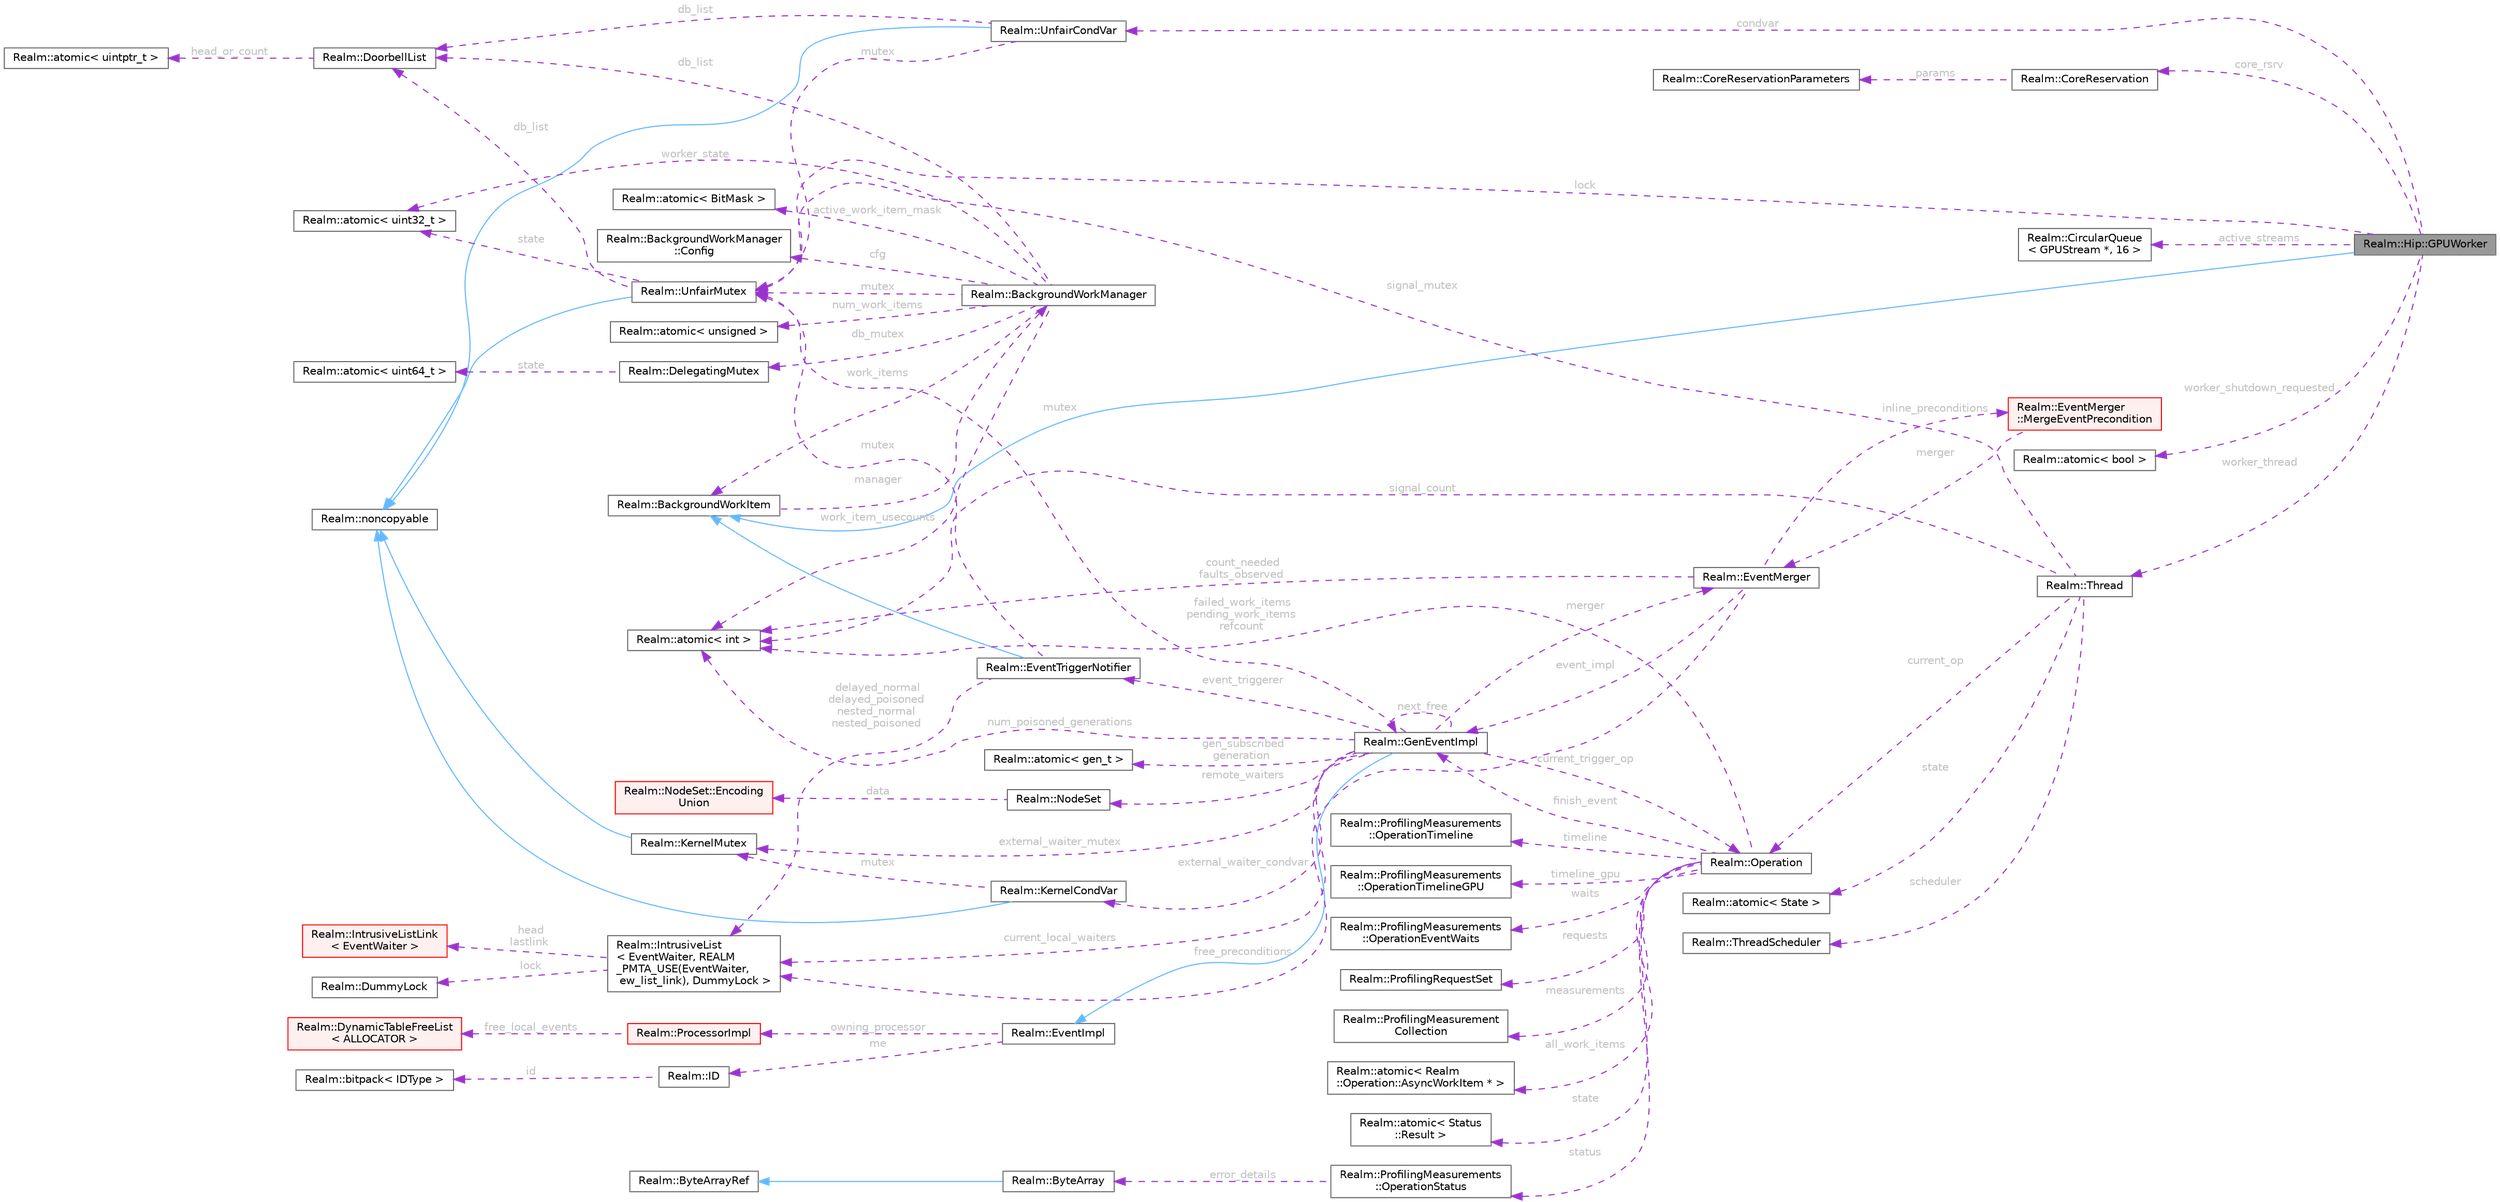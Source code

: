digraph "Realm::Hip::GPUWorker"
{
 // LATEX_PDF_SIZE
  bgcolor="transparent";
  edge [fontname=Helvetica,fontsize=10,labelfontname=Helvetica,labelfontsize=10];
  node [fontname=Helvetica,fontsize=10,shape=box,height=0.2,width=0.4];
  rankdir="LR";
  Node1 [id="Node000001",label="Realm::Hip::GPUWorker",height=0.2,width=0.4,color="gray40", fillcolor="grey60", style="filled", fontcolor="black",tooltip=" "];
  Node2 -> Node1 [id="edge1_Node000001_Node000002",dir="back",color="steelblue1",style="solid",tooltip=" "];
  Node2 [id="Node000002",label="Realm::BackgroundWorkItem",height=0.2,width=0.4,color="gray40", fillcolor="white", style="filled",URL="$classRealm_1_1BackgroundWorkItem.html",tooltip=" "];
  Node3 -> Node2 [id="edge2_Node000002_Node000003",dir="back",color="darkorchid3",style="dashed",tooltip=" ",label=" manager",fontcolor="grey" ];
  Node3 [id="Node000003",label="Realm::BackgroundWorkManager",height=0.2,width=0.4,color="gray40", fillcolor="white", style="filled",URL="$classRealm_1_1BackgroundWorkManager.html",tooltip=" "];
  Node4 -> Node3 [id="edge3_Node000003_Node000004",dir="back",color="darkorchid3",style="dashed",tooltip=" ",label=" cfg",fontcolor="grey" ];
  Node4 [id="Node000004",label="Realm::BackgroundWorkManager\l::Config",height=0.2,width=0.4,color="gray40", fillcolor="white", style="filled",URL="$structRealm_1_1BackgroundWorkManager_1_1Config.html",tooltip=" "];
  Node5 -> Node3 [id="edge4_Node000003_Node000005",dir="back",color="darkorchid3",style="dashed",tooltip=" ",label=" mutex",fontcolor="grey" ];
  Node5 [id="Node000005",label="Realm::UnfairMutex",height=0.2,width=0.4,color="gray40", fillcolor="white", style="filled",URL="$classRealm_1_1UnfairMutex.html",tooltip=" "];
  Node6 -> Node5 [id="edge5_Node000005_Node000006",dir="back",color="steelblue1",style="solid",tooltip=" "];
  Node6 [id="Node000006",label="Realm::noncopyable",height=0.2,width=0.4,color="gray40", fillcolor="white", style="filled",URL="$classRealm_1_1noncopyable.html",tooltip=" "];
  Node7 -> Node5 [id="edge6_Node000005_Node000007",dir="back",color="darkorchid3",style="dashed",tooltip=" ",label=" state",fontcolor="grey" ];
  Node7 [id="Node000007",label="Realm::atomic\< uint32_t \>",height=0.2,width=0.4,color="gray40", fillcolor="white", style="filled",URL="$classRealm_1_1atomic.html",tooltip=" "];
  Node8 -> Node5 [id="edge7_Node000005_Node000008",dir="back",color="darkorchid3",style="dashed",tooltip=" ",label=" db_list",fontcolor="grey" ];
  Node8 [id="Node000008",label="Realm::DoorbellList",height=0.2,width=0.4,color="gray40", fillcolor="white", style="filled",URL="$classRealm_1_1DoorbellList.html",tooltip=" "];
  Node9 -> Node8 [id="edge8_Node000008_Node000009",dir="back",color="darkorchid3",style="dashed",tooltip=" ",label=" head_or_count",fontcolor="grey" ];
  Node9 [id="Node000009",label="Realm::atomic\< uintptr_t \>",height=0.2,width=0.4,color="gray40", fillcolor="white", style="filled",URL="$classRealm_1_1atomic.html",tooltip=" "];
  Node10 -> Node3 [id="edge9_Node000003_Node000010",dir="back",color="darkorchid3",style="dashed",tooltip=" ",label=" num_work_items",fontcolor="grey" ];
  Node10 [id="Node000010",label="Realm::atomic\< unsigned \>",height=0.2,width=0.4,color="gray40", fillcolor="white", style="filled",URL="$classRealm_1_1atomic.html",tooltip=" "];
  Node11 -> Node3 [id="edge10_Node000003_Node000011",dir="back",color="darkorchid3",style="dashed",tooltip=" ",label=" active_work_item_mask",fontcolor="grey" ];
  Node11 [id="Node000011",label="Realm::atomic\< BitMask \>",height=0.2,width=0.4,color="gray40", fillcolor="white", style="filled",URL="$classRealm_1_1atomic.html",tooltip=" "];
  Node12 -> Node3 [id="edge11_Node000003_Node000012",dir="back",color="darkorchid3",style="dashed",tooltip=" ",label=" work_item_usecounts",fontcolor="grey" ];
  Node12 [id="Node000012",label="Realm::atomic\< int \>",height=0.2,width=0.4,color="gray40", fillcolor="white", style="filled",URL="$classRealm_1_1atomic.html",tooltip=" "];
  Node2 -> Node3 [id="edge12_Node000003_Node000002",dir="back",color="darkorchid3",style="dashed",tooltip=" ",label=" work_items",fontcolor="grey" ];
  Node7 -> Node3 [id="edge13_Node000003_Node000007",dir="back",color="darkorchid3",style="dashed",tooltip=" ",label=" worker_state",fontcolor="grey" ];
  Node13 -> Node3 [id="edge14_Node000003_Node000013",dir="back",color="darkorchid3",style="dashed",tooltip=" ",label=" db_mutex",fontcolor="grey" ];
  Node13 [id="Node000013",label="Realm::DelegatingMutex",height=0.2,width=0.4,color="gray40", fillcolor="white", style="filled",URL="$classRealm_1_1DelegatingMutex.html",tooltip=" "];
  Node14 -> Node13 [id="edge15_Node000013_Node000014",dir="back",color="darkorchid3",style="dashed",tooltip=" ",label=" state",fontcolor="grey" ];
  Node14 [id="Node000014",label="Realm::atomic\< uint64_t \>",height=0.2,width=0.4,color="gray40", fillcolor="white", style="filled",URL="$classRealm_1_1atomic.html",tooltip=" "];
  Node8 -> Node3 [id="edge16_Node000003_Node000008",dir="back",color="darkorchid3",style="dashed",tooltip=" ",label=" db_list",fontcolor="grey" ];
  Node5 -> Node1 [id="edge17_Node000001_Node000005",dir="back",color="darkorchid3",style="dashed",tooltip=" ",label=" lock",fontcolor="grey" ];
  Node15 -> Node1 [id="edge18_Node000001_Node000015",dir="back",color="darkorchid3",style="dashed",tooltip=" ",label=" condvar",fontcolor="grey" ];
  Node15 [id="Node000015",label="Realm::UnfairCondVar",height=0.2,width=0.4,color="gray40", fillcolor="white", style="filled",URL="$classRealm_1_1UnfairCondVar.html",tooltip=" "];
  Node6 -> Node15 [id="edge19_Node000015_Node000006",dir="back",color="steelblue1",style="solid",tooltip=" "];
  Node5 -> Node15 [id="edge20_Node000015_Node000005",dir="back",color="darkorchid3",style="dashed",tooltip=" ",label=" mutex",fontcolor="grey" ];
  Node8 -> Node15 [id="edge21_Node000015_Node000008",dir="back",color="darkorchid3",style="dashed",tooltip=" ",label=" db_list",fontcolor="grey" ];
  Node16 -> Node1 [id="edge22_Node000001_Node000016",dir="back",color="darkorchid3",style="dashed",tooltip=" ",label=" active_streams",fontcolor="grey" ];
  Node16 [id="Node000016",label="Realm::CircularQueue\l\< GPUStream *, 16 \>",height=0.2,width=0.4,color="gray40", fillcolor="white", style="filled",URL="$classRealm_1_1CircularQueue.html",tooltip=" "];
  Node17 -> Node1 [id="edge23_Node000001_Node000017",dir="back",color="darkorchid3",style="dashed",tooltip=" ",label=" core_rsrv",fontcolor="grey" ];
  Node17 [id="Node000017",label="Realm::CoreReservation",height=0.2,width=0.4,color="gray40", fillcolor="white", style="filled",URL="$classRealm_1_1CoreReservation.html",tooltip=" "];
  Node18 -> Node17 [id="edge24_Node000017_Node000018",dir="back",color="darkorchid3",style="dashed",tooltip=" ",label=" params",fontcolor="grey" ];
  Node18 [id="Node000018",label="Realm::CoreReservationParameters",height=0.2,width=0.4,color="gray40", fillcolor="white", style="filled",URL="$classRealm_1_1CoreReservationParameters.html",tooltip=" "];
  Node19 -> Node1 [id="edge25_Node000001_Node000019",dir="back",color="darkorchid3",style="dashed",tooltip=" ",label=" worker_thread",fontcolor="grey" ];
  Node19 [id="Node000019",label="Realm::Thread",height=0.2,width=0.4,color="gray40", fillcolor="white", style="filled",URL="$classRealm_1_1Thread.html",tooltip=" "];
  Node20 -> Node19 [id="edge26_Node000019_Node000020",dir="back",color="darkorchid3",style="dashed",tooltip=" ",label=" state",fontcolor="grey" ];
  Node20 [id="Node000020",label="Realm::atomic\< State \>",height=0.2,width=0.4,color="gray40", fillcolor="white", style="filled",URL="$classRealm_1_1atomic.html",tooltip=" "];
  Node21 -> Node19 [id="edge27_Node000019_Node000021",dir="back",color="darkorchid3",style="dashed",tooltip=" ",label=" scheduler",fontcolor="grey" ];
  Node21 [id="Node000021",label="Realm::ThreadScheduler",height=0.2,width=0.4,color="gray40", fillcolor="white", style="filled",URL="$classRealm_1_1ThreadScheduler.html",tooltip=" "];
  Node22 -> Node19 [id="edge28_Node000019_Node000022",dir="back",color="darkorchid3",style="dashed",tooltip=" ",label=" current_op",fontcolor="grey" ];
  Node22 [id="Node000022",label="Realm::Operation",height=0.2,width=0.4,color="gray40", fillcolor="white", style="filled",URL="$classRealm_1_1Operation.html",tooltip=" "];
  Node23 -> Node22 [id="edge29_Node000022_Node000023",dir="back",color="darkorchid3",style="dashed",tooltip=" ",label=" finish_event",fontcolor="grey" ];
  Node23 [id="Node000023",label="Realm::GenEventImpl",height=0.2,width=0.4,color="gray40", fillcolor="white", style="filled",URL="$classRealm_1_1GenEventImpl.html",tooltip=" "];
  Node24 -> Node23 [id="edge30_Node000023_Node000024",dir="back",color="steelblue1",style="solid",tooltip=" "];
  Node24 [id="Node000024",label="Realm::EventImpl",height=0.2,width=0.4,color="gray40", fillcolor="white", style="filled",URL="$classRealm_1_1EventImpl.html",tooltip=" "];
  Node25 -> Node24 [id="edge31_Node000024_Node000025",dir="back",color="darkorchid3",style="dashed",tooltip=" ",label=" me",fontcolor="grey" ];
  Node25 [id="Node000025",label="Realm::ID",height=0.2,width=0.4,color="gray40", fillcolor="white", style="filled",URL="$classRealm_1_1ID.html",tooltip=" "];
  Node26 -> Node25 [id="edge32_Node000025_Node000026",dir="back",color="darkorchid3",style="dashed",tooltip=" ",label=" id",fontcolor="grey" ];
  Node26 [id="Node000026",label="Realm::bitpack\< IDType \>",height=0.2,width=0.4,color="gray40", fillcolor="white", style="filled",URL="$classRealm_1_1bitpack.html",tooltip=" "];
  Node27 -> Node24 [id="edge33_Node000024_Node000027",dir="back",color="darkorchid3",style="dashed",tooltip=" ",label=" owning_processor",fontcolor="grey" ];
  Node27 [id="Node000027",label="Realm::ProcessorImpl",height=0.2,width=0.4,color="red", fillcolor="#FFF0F0", style="filled",URL="$classRealm_1_1ProcessorImpl.html",tooltip=" "];
  Node28 -> Node27 [id="edge34_Node000027_Node000028",dir="back",color="darkorchid3",style="dashed",tooltip=" ",label=" free_local_events",fontcolor="grey" ];
  Node28 [id="Node000028",label="Realm::DynamicTableFreeList\l\< ALLOCATOR \>",height=0.2,width=0.4,color="red", fillcolor="#FFF0F0", style="filled",URL="$classRealm_1_1DynamicTableFreeList.html",tooltip=" "];
  Node31 -> Node23 [id="edge35_Node000023_Node000031",dir="back",color="darkorchid3",style="dashed",tooltip=" ",label=" gen_subscribed\ngeneration",fontcolor="grey" ];
  Node31 [id="Node000031",label="Realm::atomic\< gen_t \>",height=0.2,width=0.4,color="gray40", fillcolor="white", style="filled",URL="$classRealm_1_1atomic.html",tooltip=" "];
  Node12 -> Node23 [id="edge36_Node000023_Node000012",dir="back",color="darkorchid3",style="dashed",tooltip=" ",label=" num_poisoned_generations",fontcolor="grey" ];
  Node23 -> Node23 [id="edge37_Node000023_Node000023",dir="back",color="darkorchid3",style="dashed",tooltip=" ",label=" next_free",fontcolor="grey" ];
  Node32 -> Node23 [id="edge38_Node000023_Node000032",dir="back",color="darkorchid3",style="dashed",tooltip=" ",label=" merger",fontcolor="grey" ];
  Node32 [id="Node000032",label="Realm::EventMerger",height=0.2,width=0.4,color="gray40", fillcolor="white", style="filled",URL="$classRealm_1_1EventMerger.html",tooltip=" "];
  Node23 -> Node32 [id="edge39_Node000032_Node000023",dir="back",color="darkorchid3",style="dashed",tooltip=" ",label=" event_impl",fontcolor="grey" ];
  Node12 -> Node32 [id="edge40_Node000032_Node000012",dir="back",color="darkorchid3",style="dashed",tooltip=" ",label=" count_needed\nfaults_observed",fontcolor="grey" ];
  Node33 -> Node32 [id="edge41_Node000032_Node000033",dir="back",color="darkorchid3",style="dashed",tooltip=" ",label=" inline_preconditions",fontcolor="grey" ];
  Node33 [id="Node000033",label="Realm::EventMerger\l::MergeEventPrecondition",height=0.2,width=0.4,color="red", fillcolor="#FFF0F0", style="filled",URL="$classRealm_1_1EventMerger_1_1MergeEventPrecondition.html",tooltip=" "];
  Node32 -> Node33 [id="edge42_Node000033_Node000032",dir="back",color="darkorchid3",style="dashed",tooltip=" ",label=" merger",fontcolor="grey" ];
  Node36 -> Node32 [id="edge43_Node000032_Node000036",dir="back",color="darkorchid3",style="dashed",tooltip=" ",label=" free_preconditions",fontcolor="grey" ];
  Node36 [id="Node000036",label="Realm::IntrusiveList\l\< EventWaiter, REALM\l_PMTA_USE(EventWaiter,\l ew_list_link), DummyLock \>",height=0.2,width=0.4,color="gray40", fillcolor="white", style="filled",URL="$classRealm_1_1IntrusiveList.html",tooltip=" "];
  Node37 -> Node36 [id="edge44_Node000036_Node000037",dir="back",color="darkorchid3",style="dashed",tooltip=" ",label=" lock",fontcolor="grey" ];
  Node37 [id="Node000037",label="Realm::DummyLock",height=0.2,width=0.4,color="gray40", fillcolor="white", style="filled",URL="$classRealm_1_1DummyLock.html",tooltip=" "];
  Node38 -> Node36 [id="edge45_Node000036_Node000038",dir="back",color="darkorchid3",style="dashed",tooltip=" ",label=" head\nlastlink",fontcolor="grey" ];
  Node38 [id="Node000038",label="Realm::IntrusiveListLink\l\< EventWaiter \>",height=0.2,width=0.4,color="red", fillcolor="#FFF0F0", style="filled",URL="$structRealm_1_1IntrusiveListLink.html",tooltip=" "];
  Node39 -> Node23 [id="edge46_Node000023_Node000039",dir="back",color="darkorchid3",style="dashed",tooltip=" ",label=" event_triggerer",fontcolor="grey" ];
  Node39 [id="Node000039",label="Realm::EventTriggerNotifier",height=0.2,width=0.4,color="gray40", fillcolor="white", style="filled",URL="$classRealm_1_1EventTriggerNotifier.html",tooltip=" "];
  Node2 -> Node39 [id="edge47_Node000039_Node000002",dir="back",color="steelblue1",style="solid",tooltip=" "];
  Node5 -> Node39 [id="edge48_Node000039_Node000005",dir="back",color="darkorchid3",style="dashed",tooltip=" ",label=" mutex",fontcolor="grey" ];
  Node36 -> Node39 [id="edge49_Node000039_Node000036",dir="back",color="darkorchid3",style="dashed",tooltip=" ",label=" delayed_normal\ndelayed_poisoned\nnested_normal\nnested_poisoned",fontcolor="grey" ];
  Node5 -> Node23 [id="edge50_Node000023_Node000005",dir="back",color="darkorchid3",style="dashed",tooltip=" ",label=" mutex",fontcolor="grey" ];
  Node22 -> Node23 [id="edge51_Node000023_Node000022",dir="back",color="darkorchid3",style="dashed",tooltip=" ",label=" current_trigger_op",fontcolor="grey" ];
  Node36 -> Node23 [id="edge52_Node000023_Node000036",dir="back",color="darkorchid3",style="dashed",tooltip=" ",label=" current_local_waiters",fontcolor="grey" ];
  Node40 -> Node23 [id="edge53_Node000023_Node000040",dir="back",color="darkorchid3",style="dashed",tooltip=" ",label=" external_waiter_mutex",fontcolor="grey" ];
  Node40 [id="Node000040",label="Realm::KernelMutex",height=0.2,width=0.4,color="gray40", fillcolor="white", style="filled",URL="$classRealm_1_1KernelMutex.html",tooltip=" "];
  Node6 -> Node40 [id="edge54_Node000040_Node000006",dir="back",color="steelblue1",style="solid",tooltip=" "];
  Node41 -> Node23 [id="edge55_Node000023_Node000041",dir="back",color="darkorchid3",style="dashed",tooltip=" ",label=" external_waiter_condvar",fontcolor="grey" ];
  Node41 [id="Node000041",label="Realm::KernelCondVar",height=0.2,width=0.4,color="gray40", fillcolor="white", style="filled",URL="$classRealm_1_1KernelCondVar.html",tooltip=" "];
  Node6 -> Node41 [id="edge56_Node000041_Node000006",dir="back",color="steelblue1",style="solid",tooltip=" "];
  Node40 -> Node41 [id="edge57_Node000041_Node000040",dir="back",color="darkorchid3",style="dashed",tooltip=" ",label=" mutex",fontcolor="grey" ];
  Node42 -> Node23 [id="edge58_Node000023_Node000042",dir="back",color="darkorchid3",style="dashed",tooltip=" ",label=" remote_waiters",fontcolor="grey" ];
  Node42 [id="Node000042",label="Realm::NodeSet",height=0.2,width=0.4,color="gray40", fillcolor="white", style="filled",URL="$classRealm_1_1NodeSet.html",tooltip=" "];
  Node43 -> Node42 [id="edge59_Node000042_Node000043",dir="back",color="darkorchid3",style="dashed",tooltip=" ",label=" data",fontcolor="grey" ];
  Node43 [id="Node000043",label="Realm::NodeSet::Encoding\lUnion",height=0.2,width=0.4,color="red", fillcolor="#FFF0F0", style="filled",URL="$unionRealm_1_1NodeSet_1_1EncodingUnion.html",tooltip=" "];
  Node12 -> Node22 [id="edge60_Node000022_Node000012",dir="back",color="darkorchid3",style="dashed",tooltip=" ",label=" failed_work_items\npending_work_items\nrefcount",fontcolor="grey" ];
  Node45 -> Node22 [id="edge61_Node000022_Node000045",dir="back",color="darkorchid3",style="dashed",tooltip=" ",label=" state",fontcolor="grey" ];
  Node45 [id="Node000045",label="Realm::atomic\< Status\l::Result \>",height=0.2,width=0.4,color="gray40", fillcolor="white", style="filled",URL="$classRealm_1_1atomic.html",tooltip=" "];
  Node46 -> Node22 [id="edge62_Node000022_Node000046",dir="back",color="darkorchid3",style="dashed",tooltip=" ",label=" status",fontcolor="grey" ];
  Node46 [id="Node000046",label="Realm::ProfilingMeasurements\l::OperationStatus",height=0.2,width=0.4,color="gray40", fillcolor="white", style="filled",URL="$structRealm_1_1ProfilingMeasurements_1_1OperationStatus.html",tooltip=" "];
  Node47 -> Node46 [id="edge63_Node000046_Node000047",dir="back",color="darkorchid3",style="dashed",tooltip=" ",label=" error_details",fontcolor="grey" ];
  Node47 [id="Node000047",label="Realm::ByteArray",height=0.2,width=0.4,color="gray40", fillcolor="white", style="filled",URL="$classRealm_1_1ByteArray.html",tooltip=" "];
  Node48 -> Node47 [id="edge64_Node000047_Node000048",dir="back",color="steelblue1",style="solid",tooltip=" "];
  Node48 [id="Node000048",label="Realm::ByteArrayRef",height=0.2,width=0.4,color="gray40", fillcolor="white", style="filled",URL="$classRealm_1_1ByteArrayRef.html",tooltip=" "];
  Node49 -> Node22 [id="edge65_Node000022_Node000049",dir="back",color="darkorchid3",style="dashed",tooltip=" ",label=" timeline",fontcolor="grey" ];
  Node49 [id="Node000049",label="Realm::ProfilingMeasurements\l::OperationTimeline",height=0.2,width=0.4,color="gray40", fillcolor="white", style="filled",URL="$structRealm_1_1ProfilingMeasurements_1_1OperationTimeline.html",tooltip=" "];
  Node50 -> Node22 [id="edge66_Node000022_Node000050",dir="back",color="darkorchid3",style="dashed",tooltip=" ",label=" timeline_gpu",fontcolor="grey" ];
  Node50 [id="Node000050",label="Realm::ProfilingMeasurements\l::OperationTimelineGPU",height=0.2,width=0.4,color="gray40", fillcolor="white", style="filled",URL="$structRealm_1_1ProfilingMeasurements_1_1OperationTimelineGPU.html",tooltip=" "];
  Node51 -> Node22 [id="edge67_Node000022_Node000051",dir="back",color="darkorchid3",style="dashed",tooltip=" ",label=" waits",fontcolor="grey" ];
  Node51 [id="Node000051",label="Realm::ProfilingMeasurements\l::OperationEventWaits",height=0.2,width=0.4,color="gray40", fillcolor="white", style="filled",URL="$structRealm_1_1ProfilingMeasurements_1_1OperationEventWaits.html",tooltip=" "];
  Node52 -> Node22 [id="edge68_Node000022_Node000052",dir="back",color="darkorchid3",style="dashed",tooltip=" ",label=" requests",fontcolor="grey" ];
  Node52 [id="Node000052",label="Realm::ProfilingRequestSet",height=0.2,width=0.4,color="gray40", fillcolor="white", style="filled",URL="$classRealm_1_1ProfilingRequestSet.html",tooltip=" "];
  Node53 -> Node22 [id="edge69_Node000022_Node000053",dir="back",color="darkorchid3",style="dashed",tooltip=" ",label=" measurements",fontcolor="grey" ];
  Node53 [id="Node000053",label="Realm::ProfilingMeasurement\lCollection",height=0.2,width=0.4,color="gray40", fillcolor="white", style="filled",URL="$classRealm_1_1ProfilingMeasurementCollection.html",tooltip=" "];
  Node54 -> Node22 [id="edge70_Node000022_Node000054",dir="back",color="darkorchid3",style="dashed",tooltip=" ",label=" all_work_items",fontcolor="grey" ];
  Node54 [id="Node000054",label="Realm::atomic\< Realm\l::Operation::AsyncWorkItem * \>",height=0.2,width=0.4,color="gray40", fillcolor="white", style="filled",URL="$classRealm_1_1atomic.html",tooltip=" "];
  Node12 -> Node19 [id="edge71_Node000019_Node000012",dir="back",color="darkorchid3",style="dashed",tooltip=" ",label=" signal_count",fontcolor="grey" ];
  Node5 -> Node19 [id="edge72_Node000019_Node000005",dir="back",color="darkorchid3",style="dashed",tooltip=" ",label=" signal_mutex",fontcolor="grey" ];
  Node55 -> Node1 [id="edge73_Node000001_Node000055",dir="back",color="darkorchid3",style="dashed",tooltip=" ",label=" worker_shutdown_requested",fontcolor="grey" ];
  Node55 [id="Node000055",label="Realm::atomic\< bool \>",height=0.2,width=0.4,color="gray40", fillcolor="white", style="filled",URL="$classRealm_1_1atomic.html",tooltip=" "];
}
